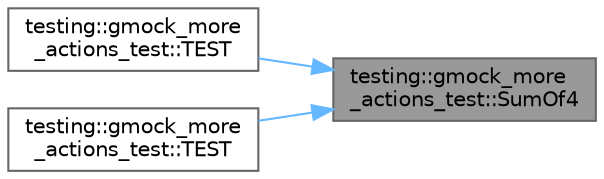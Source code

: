 digraph "testing::gmock_more_actions_test::SumOf4"
{
 // LATEX_PDF_SIZE
  bgcolor="transparent";
  edge [fontname=Helvetica,fontsize=10,labelfontname=Helvetica,labelfontsize=10];
  node [fontname=Helvetica,fontsize=10,shape=box,height=0.2,width=0.4];
  rankdir="RL";
  Node1 [id="Node000001",label="testing::gmock_more\l_actions_test::SumOf4",height=0.2,width=0.4,color="gray40", fillcolor="grey60", style="filled", fontcolor="black",tooltip=" "];
  Node1 -> Node2 [id="edge1_Node000001_Node000002",dir="back",color="steelblue1",style="solid",tooltip=" "];
  Node2 [id="Node000002",label="testing::gmock_more\l_actions_test::TEST",height=0.2,width=0.4,color="grey40", fillcolor="white", style="filled",URL="$namespacetesting_1_1gmock__more__actions__test.html#a17f41c1f7f180371d4d240089cdff0dd",tooltip=" "];
  Node1 -> Node3 [id="edge2_Node000001_Node000003",dir="back",color="steelblue1",style="solid",tooltip=" "];
  Node3 [id="Node000003",label="testing::gmock_more\l_actions_test::TEST",height=0.2,width=0.4,color="grey40", fillcolor="white", style="filled",URL="$namespacetesting_1_1gmock__more__actions__test.html#af9dfd7f1d4186ee4de2d9871a19dba5a",tooltip=" "];
}
